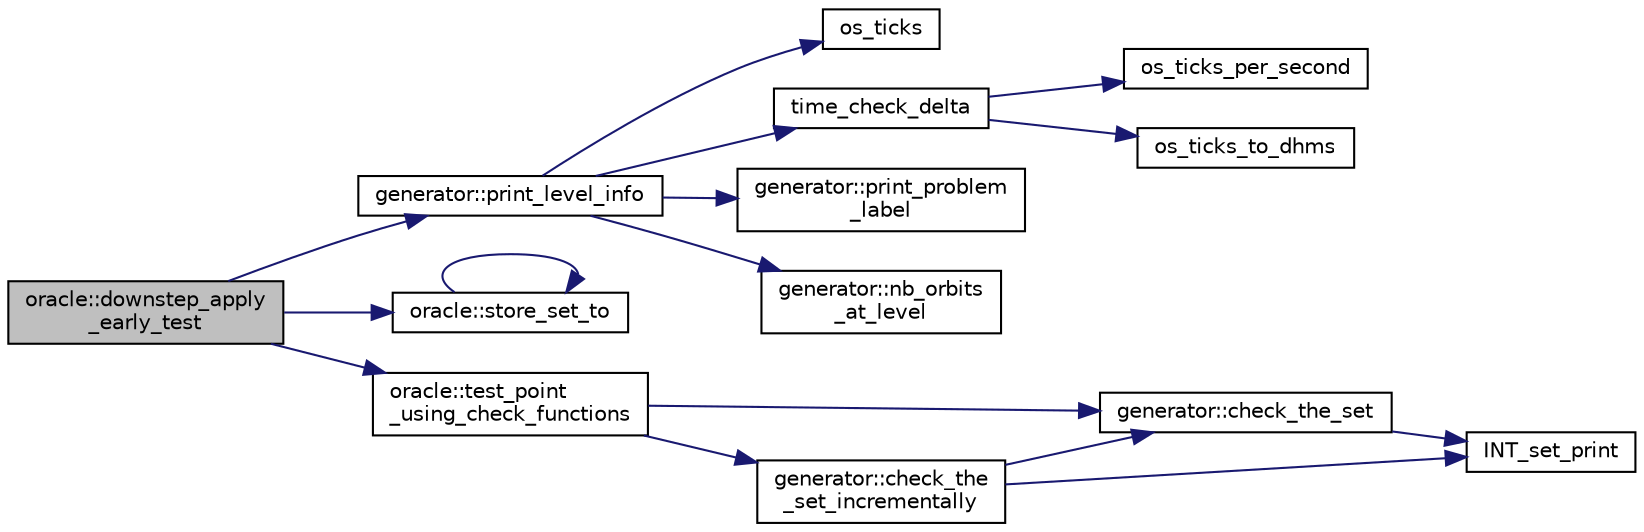 digraph "oracle::downstep_apply_early_test"
{
  edge [fontname="Helvetica",fontsize="10",labelfontname="Helvetica",labelfontsize="10"];
  node [fontname="Helvetica",fontsize="10",shape=record];
  rankdir="LR";
  Node2974 [label="oracle::downstep_apply\l_early_test",height=0.2,width=0.4,color="black", fillcolor="grey75", style="filled", fontcolor="black"];
  Node2974 -> Node2975 [color="midnightblue",fontsize="10",style="solid",fontname="Helvetica"];
  Node2975 [label="generator::print_level_info",height=0.2,width=0.4,color="black", fillcolor="white", style="filled",URL="$d7/d73/classgenerator.html#aeef1b9fe6115b67be42d7cb3206fddd2"];
  Node2975 -> Node2976 [color="midnightblue",fontsize="10",style="solid",fontname="Helvetica"];
  Node2976 [label="os_ticks",height=0.2,width=0.4,color="black", fillcolor="white", style="filled",URL="$d5/db4/io__and__os_8h.html#a3da6d2b09e35d569adb7101dffcb5224"];
  Node2975 -> Node2977 [color="midnightblue",fontsize="10",style="solid",fontname="Helvetica"];
  Node2977 [label="time_check_delta",height=0.2,width=0.4,color="black", fillcolor="white", style="filled",URL="$d9/d60/discreta_8h.html#a89a8565e34c7dcbb97180cd6af7454a1"];
  Node2977 -> Node2978 [color="midnightblue",fontsize="10",style="solid",fontname="Helvetica"];
  Node2978 [label="os_ticks_per_second",height=0.2,width=0.4,color="black", fillcolor="white", style="filled",URL="$d5/db4/io__and__os_8h.html#a1b35e7a094dfde9db39ae352c9c17042"];
  Node2977 -> Node2979 [color="midnightblue",fontsize="10",style="solid",fontname="Helvetica"];
  Node2979 [label="os_ticks_to_dhms",height=0.2,width=0.4,color="black", fillcolor="white", style="filled",URL="$d5/db4/io__and__os_8h.html#a0d715587fd9b8ab4e2bc822a2be313ba"];
  Node2975 -> Node2980 [color="midnightblue",fontsize="10",style="solid",fontname="Helvetica"];
  Node2980 [label="generator::print_problem\l_label",height=0.2,width=0.4,color="black", fillcolor="white", style="filled",URL="$d7/d73/classgenerator.html#a06d3c064ba84ebe8db3537e6273f16c3"];
  Node2975 -> Node2981 [color="midnightblue",fontsize="10",style="solid",fontname="Helvetica"];
  Node2981 [label="generator::nb_orbits\l_at_level",height=0.2,width=0.4,color="black", fillcolor="white", style="filled",URL="$d7/d73/classgenerator.html#a020f3d8378448310d044a4a24fadf301"];
  Node2974 -> Node2982 [color="midnightblue",fontsize="10",style="solid",fontname="Helvetica"];
  Node2982 [label="oracle::store_set_to",height=0.2,width=0.4,color="black", fillcolor="white", style="filled",URL="$d7/da7/classoracle.html#a4489d03d342f31d1e64632ce4d0e700d"];
  Node2982 -> Node2982 [color="midnightblue",fontsize="10",style="solid",fontname="Helvetica"];
  Node2974 -> Node2983 [color="midnightblue",fontsize="10",style="solid",fontname="Helvetica"];
  Node2983 [label="oracle::test_point\l_using_check_functions",height=0.2,width=0.4,color="black", fillcolor="white", style="filled",URL="$d7/da7/classoracle.html#aea2e35ca2b51a9251711735f6080217f"];
  Node2983 -> Node2984 [color="midnightblue",fontsize="10",style="solid",fontname="Helvetica"];
  Node2984 [label="generator::check_the\l_set_incrementally",height=0.2,width=0.4,color="black", fillcolor="white", style="filled",URL="$d7/d73/classgenerator.html#a6ffae728f3b12f9879cb614d9b37660a"];
  Node2984 -> Node2985 [color="midnightblue",fontsize="10",style="solid",fontname="Helvetica"];
  Node2985 [label="generator::check_the_set",height=0.2,width=0.4,color="black", fillcolor="white", style="filled",URL="$d7/d73/classgenerator.html#a584bdf110f34a1d5c171a6d56c1a33ec"];
  Node2985 -> Node2986 [color="midnightblue",fontsize="10",style="solid",fontname="Helvetica"];
  Node2986 [label="INT_set_print",height=0.2,width=0.4,color="black", fillcolor="white", style="filled",URL="$df/dbf/sajeeb_8_c.html#a97614645ec11df30e0e896367f91ffd9"];
  Node2984 -> Node2986 [color="midnightblue",fontsize="10",style="solid",fontname="Helvetica"];
  Node2983 -> Node2985 [color="midnightblue",fontsize="10",style="solid",fontname="Helvetica"];
}
